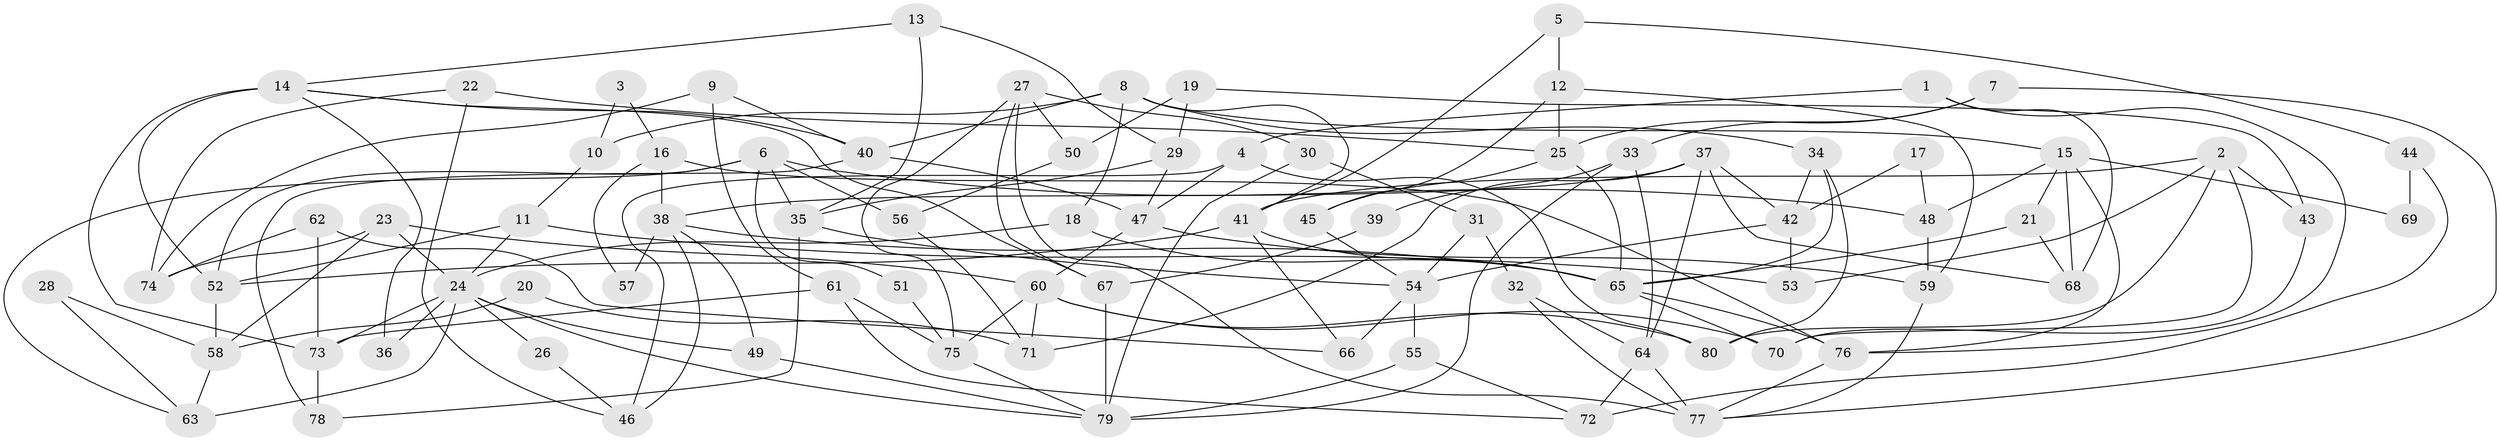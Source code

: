 // coarse degree distribution, {3: 0.25, 6: 0.14285714285714285, 7: 0.08928571428571429, 14: 0.017857142857142856, 10: 0.03571428571428571, 5: 0.16071428571428573, 2: 0.08928571428571429, 9: 0.017857142857142856, 4: 0.17857142857142858, 1: 0.017857142857142856}
// Generated by graph-tools (version 1.1) at 2025/18/03/04/25 18:18:52]
// undirected, 80 vertices, 160 edges
graph export_dot {
graph [start="1"]
  node [color=gray90,style=filled];
  1;
  2;
  3;
  4;
  5;
  6;
  7;
  8;
  9;
  10;
  11;
  12;
  13;
  14;
  15;
  16;
  17;
  18;
  19;
  20;
  21;
  22;
  23;
  24;
  25;
  26;
  27;
  28;
  29;
  30;
  31;
  32;
  33;
  34;
  35;
  36;
  37;
  38;
  39;
  40;
  41;
  42;
  43;
  44;
  45;
  46;
  47;
  48;
  49;
  50;
  51;
  52;
  53;
  54;
  55;
  56;
  57;
  58;
  59;
  60;
  61;
  62;
  63;
  64;
  65;
  66;
  67;
  68;
  69;
  70;
  71;
  72;
  73;
  74;
  75;
  76;
  77;
  78;
  79;
  80;
  1 -- 4;
  1 -- 68;
  1 -- 76;
  2 -- 41;
  2 -- 80;
  2 -- 43;
  2 -- 53;
  2 -- 70;
  3 -- 16;
  3 -- 10;
  4 -- 80;
  4 -- 47;
  4 -- 46;
  5 -- 41;
  5 -- 12;
  5 -- 44;
  6 -- 52;
  6 -- 35;
  6 -- 48;
  6 -- 51;
  6 -- 56;
  6 -- 63;
  7 -- 77;
  7 -- 25;
  7 -- 33;
  8 -- 18;
  8 -- 40;
  8 -- 10;
  8 -- 15;
  8 -- 34;
  8 -- 41;
  9 -- 74;
  9 -- 61;
  9 -- 40;
  10 -- 11;
  11 -- 52;
  11 -- 53;
  11 -- 24;
  12 -- 25;
  12 -- 59;
  12 -- 45;
  13 -- 29;
  13 -- 14;
  13 -- 35;
  14 -- 52;
  14 -- 40;
  14 -- 36;
  14 -- 67;
  14 -- 73;
  15 -- 21;
  15 -- 48;
  15 -- 68;
  15 -- 69;
  15 -- 76;
  16 -- 76;
  16 -- 38;
  16 -- 57;
  17 -- 42;
  17 -- 48;
  18 -- 65;
  18 -- 24;
  19 -- 29;
  19 -- 43;
  19 -- 50;
  20 -- 71;
  20 -- 58;
  21 -- 68;
  21 -- 65;
  22 -- 46;
  22 -- 74;
  22 -- 25;
  23 -- 24;
  23 -- 60;
  23 -- 58;
  23 -- 74;
  24 -- 79;
  24 -- 26;
  24 -- 36;
  24 -- 49;
  24 -- 63;
  24 -- 73;
  25 -- 45;
  25 -- 65;
  26 -- 46;
  27 -- 77;
  27 -- 67;
  27 -- 30;
  27 -- 50;
  27 -- 75;
  28 -- 63;
  28 -- 58;
  29 -- 35;
  29 -- 47;
  30 -- 79;
  30 -- 31;
  31 -- 54;
  31 -- 32;
  32 -- 77;
  32 -- 64;
  33 -- 64;
  33 -- 39;
  33 -- 79;
  34 -- 65;
  34 -- 42;
  34 -- 80;
  35 -- 54;
  35 -- 78;
  37 -- 64;
  37 -- 38;
  37 -- 42;
  37 -- 68;
  37 -- 71;
  38 -- 49;
  38 -- 65;
  38 -- 46;
  38 -- 57;
  39 -- 67;
  40 -- 78;
  40 -- 47;
  41 -- 65;
  41 -- 52;
  41 -- 66;
  42 -- 53;
  42 -- 54;
  43 -- 70;
  44 -- 72;
  44 -- 69;
  45 -- 54;
  47 -- 60;
  47 -- 59;
  48 -- 59;
  49 -- 79;
  50 -- 56;
  51 -- 75;
  52 -- 58;
  54 -- 55;
  54 -- 66;
  55 -- 79;
  55 -- 72;
  56 -- 71;
  58 -- 63;
  59 -- 77;
  60 -- 70;
  60 -- 71;
  60 -- 75;
  60 -- 80;
  61 -- 75;
  61 -- 73;
  61 -- 72;
  62 -- 73;
  62 -- 66;
  62 -- 74;
  64 -- 77;
  64 -- 72;
  65 -- 76;
  65 -- 70;
  67 -- 79;
  73 -- 78;
  75 -- 79;
  76 -- 77;
}
